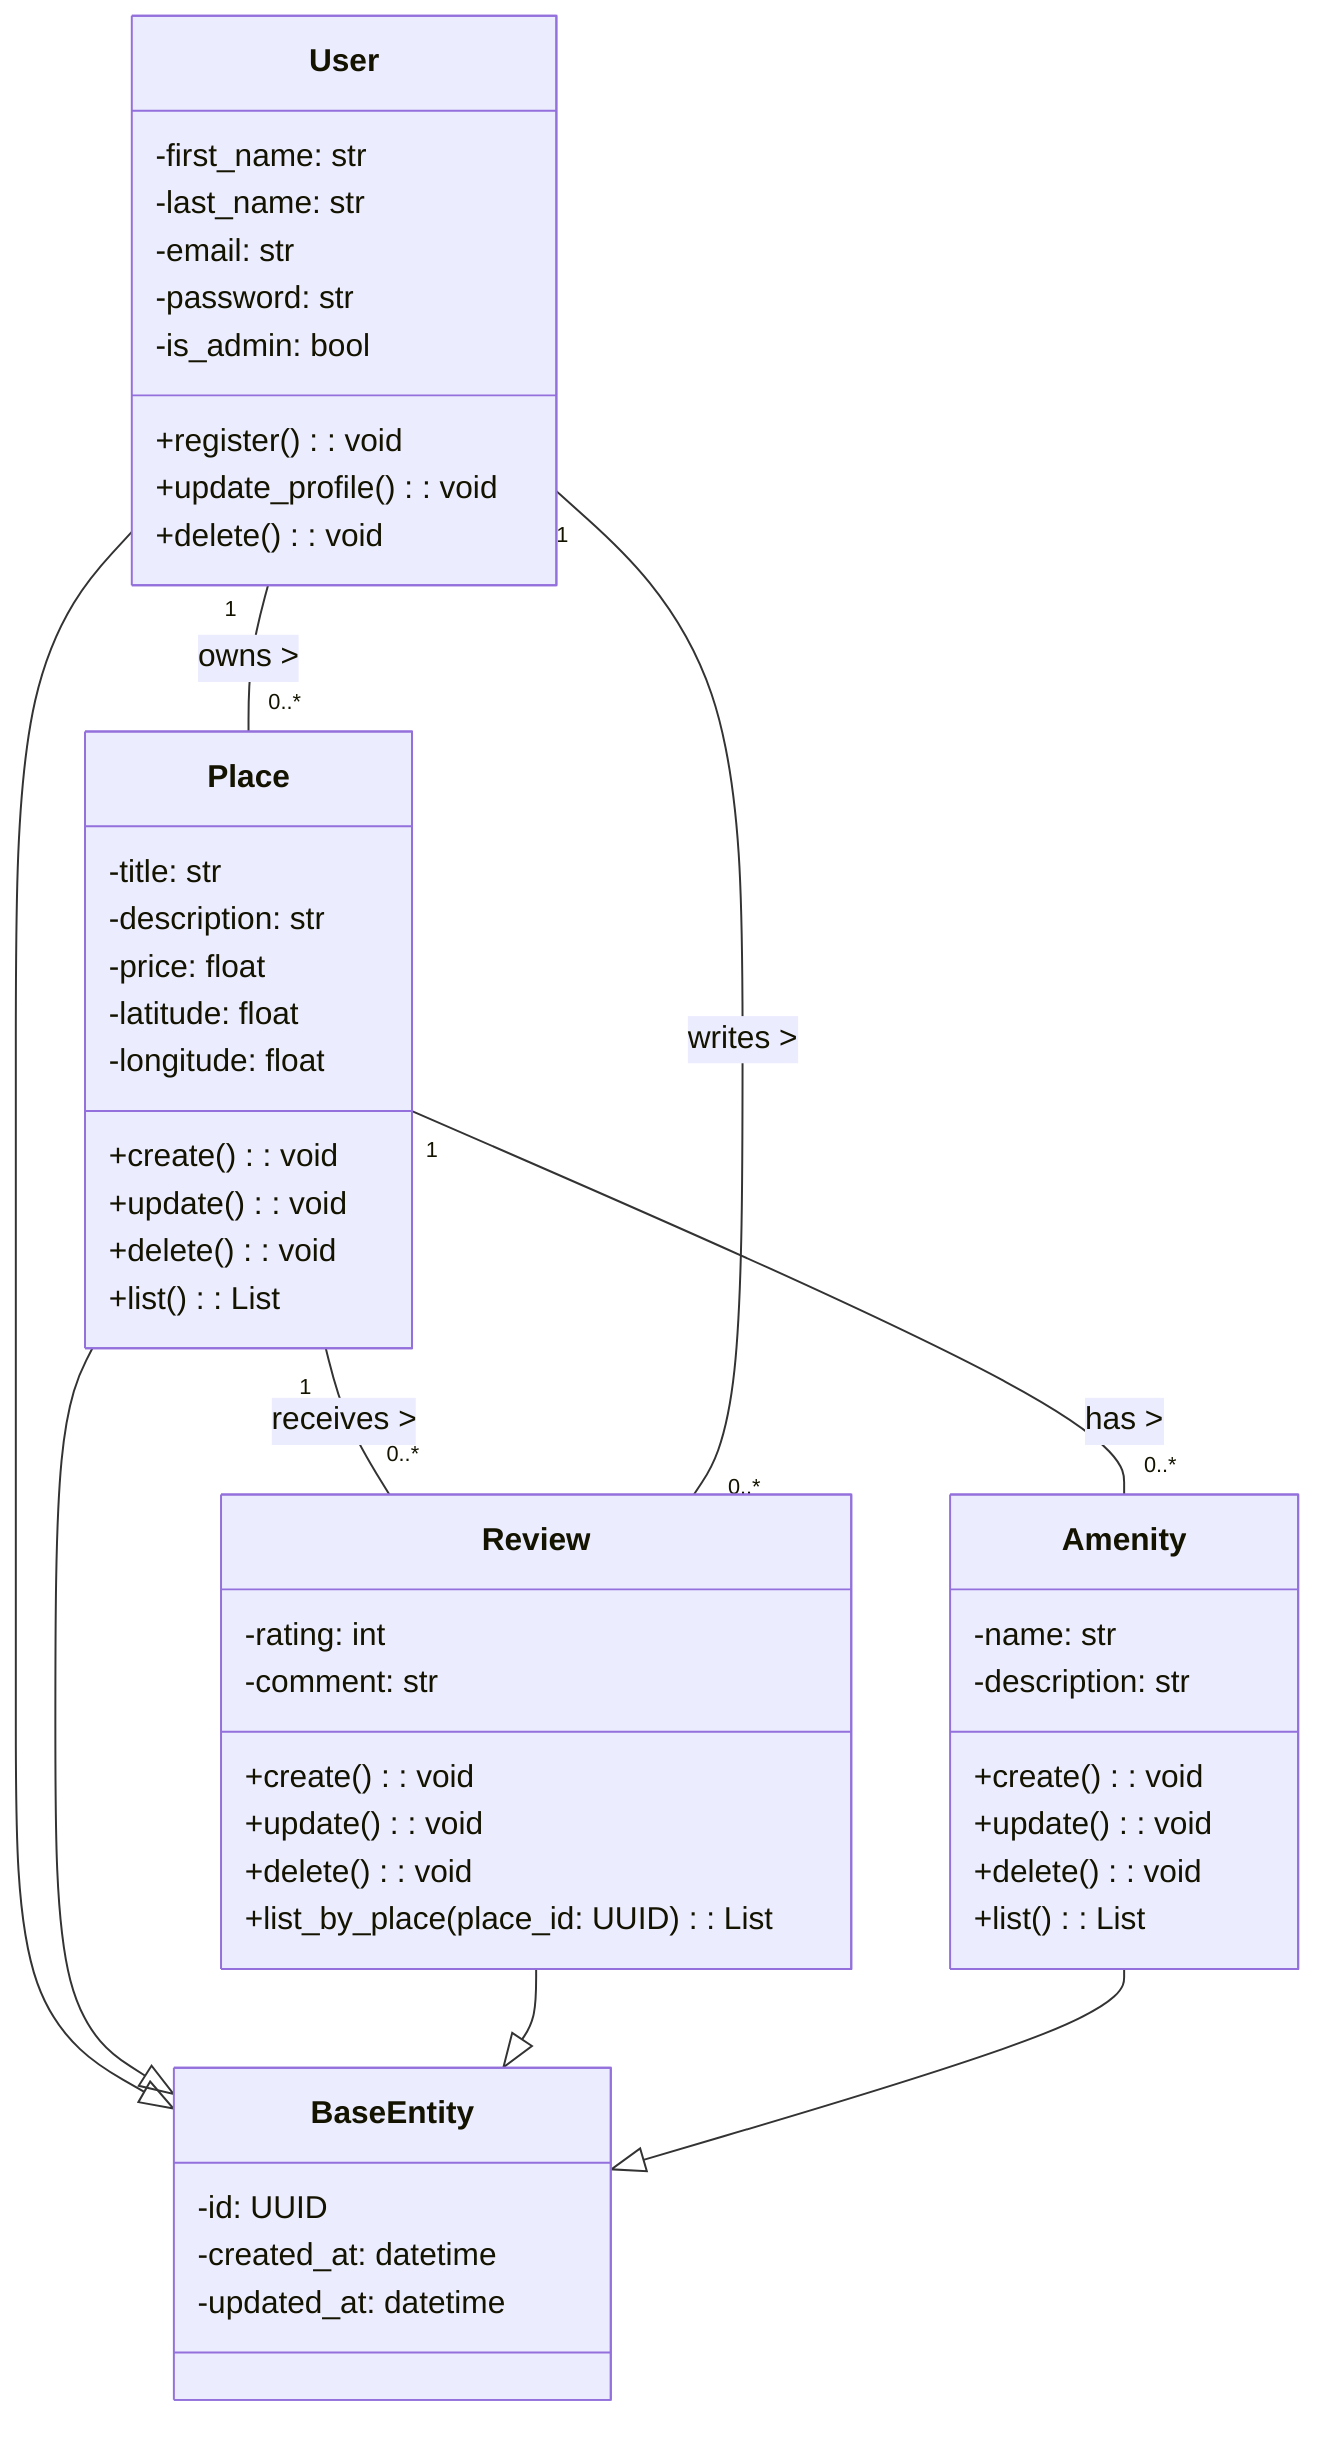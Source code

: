 classDiagram
    %% BaseEntity for UUID and audit fields
    class BaseEntity {
        -id: UUID
        -created_at: datetime
        -updated_at: datetime
    }

    %% User
    class User {
        -first_name: str
        -last_name: str
        -email: str
        -password: str
        -is_admin: bool
        +register(): void
        +update_profile(): void
        +delete(): void
    }

    %% Place
    class Place {
        -title: str
        -description: str
        -price: float
        -latitude: float
        -longitude: float
        +create(): void
        +update(): void
        +delete(): void
        +list(): List<Place>
    }

    %% Review
    class Review {
        -rating: int
        -comment: str
        +create(): void
        +update(): void
        +delete(): void
        +list_by_place(place_id: UUID): List<Review>
    }

    %% Amenity
    class Amenity {
        -name: str
        -description: str
        +create(): void
        +update(): void
        +delete(): void
        +list(): List<Amenity>
    }

    %% Inheritance
    User --|> BaseEntity
    Place --|> BaseEntity
    Review --|> BaseEntity
    Amenity --|> BaseEntity

    %% Relationships
    User "1" -- "0..*" Place : owns >
    Place "1" -- "0..*" Review : receives >
    User "1" -- "0..*" Review : writes >
    Place "1" -- "0..*" Amenity : has >